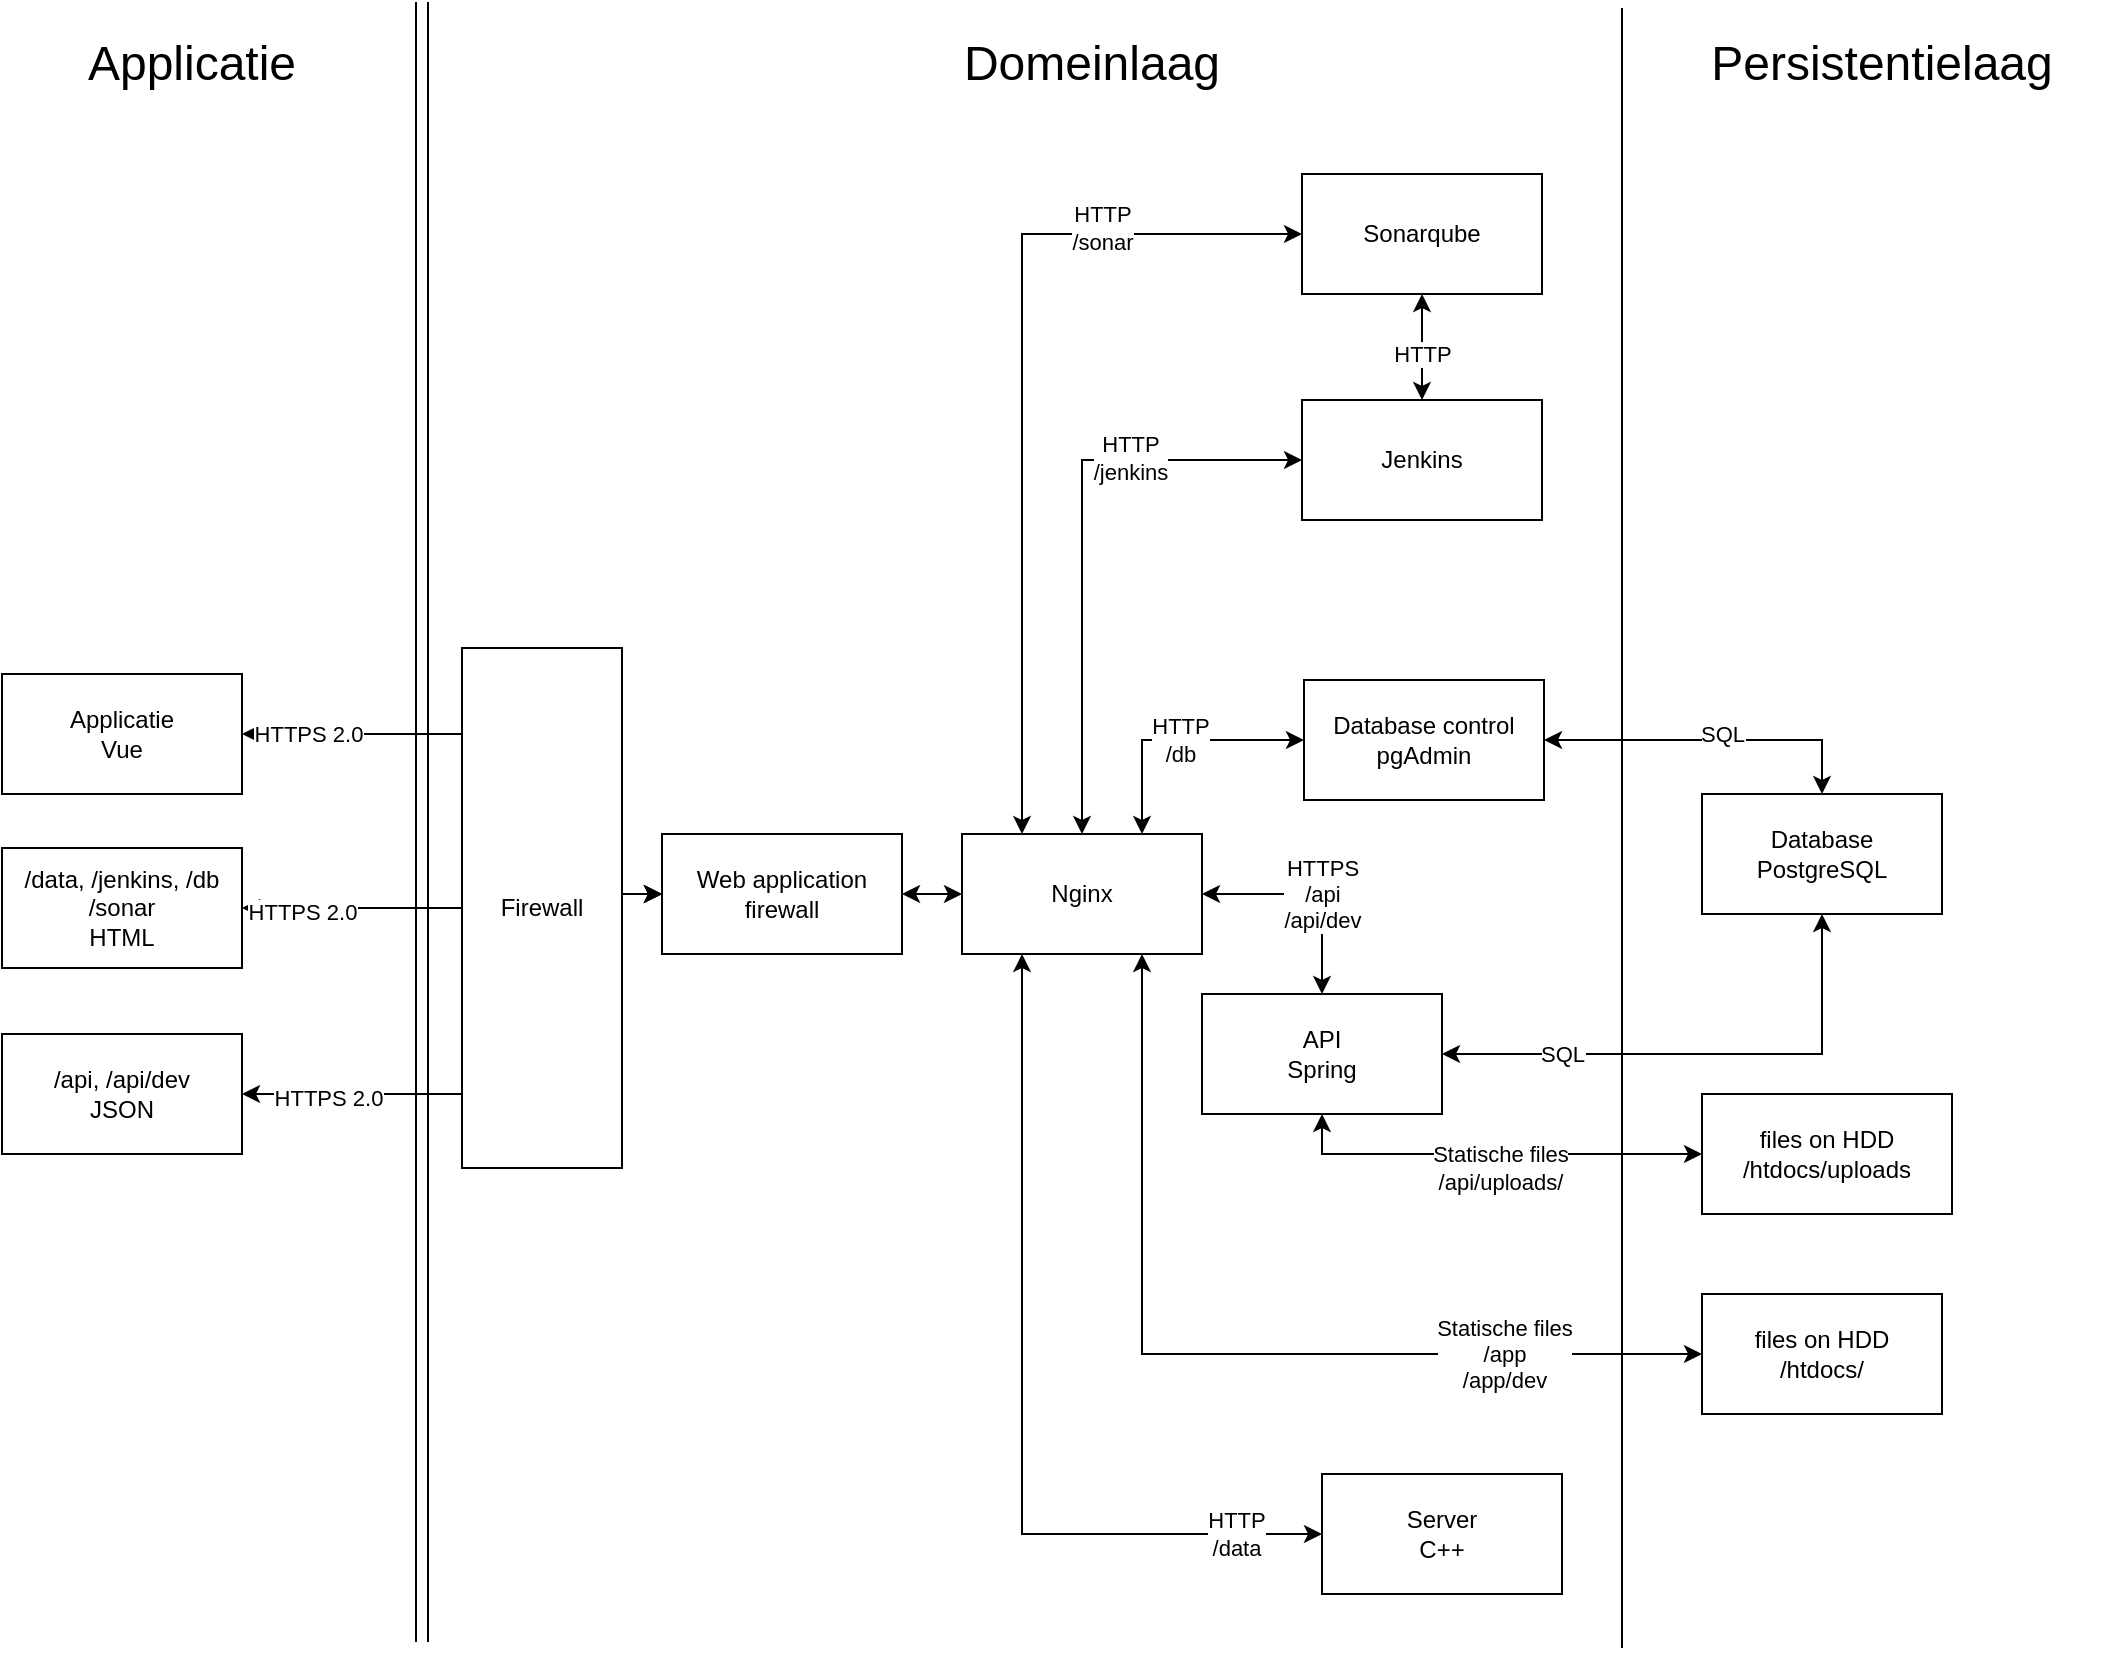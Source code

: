 <mxfile version="14.6.1" type="device"><diagram id="R2lEEEUBdFMjLlhIrx00" name="Page-1"><mxGraphModel dx="2076" dy="1150" grid="1" gridSize="10" guides="1" tooltips="1" connect="1" arrows="1" fold="1" page="1" pageScale="1" pageWidth="1169" pageHeight="827" math="0" shadow="0" extFonts="Permanent Marker^https://fonts.googleapis.com/css?family=Permanent+Marker"><root><mxCell id="0"/><mxCell id="1" parent="0"/><mxCell id="4RoOAs-MGacVEo9PE-ox-40" style="edgeStyle=orthogonalEdgeStyle;rounded=0;orthogonalLoop=1;jettySize=auto;html=1;exitX=1;exitY=0.5;exitDx=0;exitDy=0;entryX=0;entryY=0.5;entryDx=0;entryDy=0;startArrow=classic;startFill=1;" parent="1" source="4RoOAs-MGacVEo9PE-ox-39" target="1DeplWJJKqBkkNFb59xH-2" edge="1"><mxGeometry relative="1" as="geometry"><Array as="points"><mxPoint x="310" y="457"/><mxPoint x="310" y="450"/></Array></mxGeometry></mxCell><mxCell id="bjMD0FQAgydq-i_qjLMP-7" value="HTTPS 2.0" style="edgeLabel;html=1;align=center;verticalAlign=middle;resizable=0;points=[];" parent="4RoOAs-MGacVEo9PE-ox-40" vertex="1" connectable="0"><mxGeometry x="-0.723" y="-2" relative="1" as="geometry"><mxPoint as="offset"/></mxGeometry></mxCell><mxCell id="4RoOAs-MGacVEo9PE-ox-1" value="&lt;div&gt;Applicatie&lt;br&gt;&lt;/div&gt;&lt;div&gt;Vue&lt;/div&gt;" style="rounded=0;whiteSpace=wrap;html=1;" parent="1" vertex="1"><mxGeometry x="10" y="340" width="120" height="60" as="geometry"/></mxCell><mxCell id="4RoOAs-MGacVEo9PE-ox-2" value="" style="shape=link;html=1;width=6;fillColor=#0B03FF;" parent="1" edge="1"><mxGeometry width="100" relative="1" as="geometry"><mxPoint x="220" y="4" as="sourcePoint"/><mxPoint x="220" y="824" as="targetPoint"/></mxGeometry></mxCell><mxCell id="4RoOAs-MGacVEo9PE-ox-3" value="&lt;font style=&quot;font-size: 24px&quot;&gt;Applicatie&lt;/font&gt;" style="text;html=1;strokeColor=none;fillColor=none;align=center;verticalAlign=middle;whiteSpace=wrap;rounded=0;" parent="1" vertex="1"><mxGeometry x="10" y="10" width="190" height="50" as="geometry"/></mxCell><mxCell id="4RoOAs-MGacVEo9PE-ox-4" value="&lt;div style=&quot;font-size: 24px&quot;&gt;&lt;font style=&quot;font-size: 24px&quot;&gt;Domeinlaag&lt;/font&gt;&lt;/div&gt;" style="text;html=1;strokeColor=none;fillColor=none;align=center;verticalAlign=middle;whiteSpace=wrap;rounded=0;" parent="1" vertex="1"><mxGeometry x="400" y="10" width="310" height="50" as="geometry"/></mxCell><mxCell id="4RoOAs-MGacVEo9PE-ox-9" style="edgeStyle=orthogonalEdgeStyle;rounded=0;orthogonalLoop=1;jettySize=auto;html=1;exitX=0.5;exitY=0;exitDx=0;exitDy=0;startArrow=classic;startFill=1;" parent="1" source="4RoOAs-MGacVEo9PE-ox-5" target="4RoOAs-MGacVEo9PE-ox-7" edge="1"><mxGeometry relative="1" as="geometry"><mxPoint x="649" y="450" as="targetPoint"/><mxPoint x="665" y="620" as="sourcePoint"/><Array as="points"><mxPoint x="670" y="450"/></Array></mxGeometry></mxCell><mxCell id="1DeplWJJKqBkkNFb59xH-6" value="&lt;div&gt;HTTPS&lt;br&gt;/api&lt;/div&gt;&lt;div&gt;/api/dev&lt;br&gt;&lt;/div&gt;" style="edgeLabel;html=1;align=center;verticalAlign=middle;resizable=0;points=[];" parent="4RoOAs-MGacVEo9PE-ox-9" vertex="1" connectable="0"><mxGeometry x="-0.165" y="-4" relative="1" as="geometry"><mxPoint x="-4" y="-4" as="offset"/></mxGeometry></mxCell><mxCell id="4RoOAs-MGacVEo9PE-ox-5" value="&lt;div&gt;API&lt;/div&gt;&lt;div&gt;Spring&lt;br&gt;&lt;/div&gt;" style="rounded=0;whiteSpace=wrap;html=1;" parent="1" vertex="1"><mxGeometry x="610" y="500" width="120" height="60" as="geometry"/></mxCell><mxCell id="4RoOAs-MGacVEo9PE-ox-10" style="edgeStyle=orthogonalEdgeStyle;rounded=0;orthogonalLoop=1;jettySize=auto;html=1;exitX=0.5;exitY=1;exitDx=0;exitDy=0;entryX=1;entryY=0.5;entryDx=0;entryDy=0;startArrow=classic;startFill=1;" parent="1" source="4RoOAs-MGacVEo9PE-ox-6" target="4RoOAs-MGacVEo9PE-ox-5" edge="1"><mxGeometry relative="1" as="geometry"><Array as="points"><mxPoint x="920" y="530"/></Array></mxGeometry></mxCell><mxCell id="bjMD0FQAgydq-i_qjLMP-2" value="&lt;div&gt;SQL&lt;/div&gt;" style="edgeLabel;html=1;align=center;verticalAlign=middle;resizable=0;points=[];" parent="4RoOAs-MGacVEo9PE-ox-10" vertex="1" connectable="0"><mxGeometry x="-0.286" y="-2" relative="1" as="geometry"><mxPoint x="-107" y="2" as="offset"/></mxGeometry></mxCell><mxCell id="4RoOAs-MGacVEo9PE-ox-6" value="&lt;div&gt;Database&lt;/div&gt;&lt;div&gt;PostgreSQL&lt;br&gt;&lt;/div&gt;" style="rounded=0;whiteSpace=wrap;html=1;" parent="1" vertex="1"><mxGeometry x="860" y="400" width="120" height="60" as="geometry"/></mxCell><mxCell id="4RoOAs-MGacVEo9PE-ox-8" style="edgeStyle=orthogonalEdgeStyle;rounded=0;orthogonalLoop=1;jettySize=auto;html=1;exitX=0;exitY=0.5;exitDx=0;exitDy=0;entryX=1;entryY=0.5;entryDx=0;entryDy=0;startArrow=classic;startFill=1;" parent="1" source="1DeplWJJKqBkkNFb59xH-2" target="4RoOAs-MGacVEo9PE-ox-1" edge="1"><mxGeometry relative="1" as="geometry"><Array as="points"><mxPoint x="310" y="450"/><mxPoint x="310" y="370"/></Array></mxGeometry></mxCell><mxCell id="bjMD0FQAgydq-i_qjLMP-8" value="&lt;div&gt;HTTPS 2.0&lt;/div&gt;" style="edgeLabel;html=1;align=center;verticalAlign=middle;resizable=0;points=[];" parent="4RoOAs-MGacVEo9PE-ox-8" vertex="1" connectable="0"><mxGeometry x="0.656" y="2" relative="1" as="geometry"><mxPoint x="-17" y="-2" as="offset"/></mxGeometry></mxCell><mxCell id="4RoOAs-MGacVEo9PE-ox-22" style="edgeStyle=orthogonalEdgeStyle;rounded=0;orthogonalLoop=1;jettySize=auto;html=1;exitX=0.75;exitY=1;exitDx=0;exitDy=0;entryX=0;entryY=0.5;entryDx=0;entryDy=0;startArrow=classic;startFill=1;" parent="1" source="4RoOAs-MGacVEo9PE-ox-7" target="4RoOAs-MGacVEo9PE-ox-20" edge="1"><mxGeometry relative="1" as="geometry"><mxPoint x="695" y="547" as="sourcePoint"/></mxGeometry></mxCell><mxCell id="1DeplWJJKqBkkNFb59xH-5" value="&lt;div&gt;Statische files&lt;/div&gt;&lt;div&gt;/app&lt;/div&gt;&lt;div&gt;/app/dev&lt;br&gt;&lt;/div&gt;" style="edgeLabel;html=1;align=center;verticalAlign=middle;resizable=0;points=[];" parent="4RoOAs-MGacVEo9PE-ox-22" vertex="1" connectable="0"><mxGeometry x="0.497" y="1" relative="1" as="geometry"><mxPoint x="21" y="1" as="offset"/></mxGeometry></mxCell><mxCell id="4RoOAs-MGacVEo9PE-ox-23" style="edgeStyle=orthogonalEdgeStyle;rounded=0;orthogonalLoop=1;jettySize=auto;html=1;exitX=0.25;exitY=1;exitDx=0;exitDy=0;entryX=0;entryY=0.5;entryDx=0;entryDy=0;startArrow=classic;startFill=1;" parent="1" source="4RoOAs-MGacVEo9PE-ox-7" target="4RoOAs-MGacVEo9PE-ox-21" edge="1"><mxGeometry relative="1" as="geometry"><mxPoint x="665" y="547" as="sourcePoint"/></mxGeometry></mxCell><mxCell id="bjMD0FQAgydq-i_qjLMP-1" value="&lt;div&gt;HTTP&lt;/div&gt;&lt;div&gt;/data&lt;/div&gt;" style="edgeLabel;html=1;align=center;verticalAlign=middle;resizable=0;points=[];" parent="4RoOAs-MGacVEo9PE-ox-23" vertex="1" connectable="0"><mxGeometry x="0.524" y="1" relative="1" as="geometry"><mxPoint x="61" y="1" as="offset"/></mxGeometry></mxCell><mxCell id="4RoOAs-MGacVEo9PE-ox-31" style="edgeStyle=orthogonalEdgeStyle;rounded=0;orthogonalLoop=1;jettySize=auto;html=1;exitX=0.75;exitY=0;exitDx=0;exitDy=0;entryX=0;entryY=0.5;entryDx=0;entryDy=0;startArrow=classic;startFill=1;" parent="1" source="4RoOAs-MGacVEo9PE-ox-7" target="4RoOAs-MGacVEo9PE-ox-29" edge="1"><mxGeometry relative="1" as="geometry"><mxPoint x="695" y="487" as="sourcePoint"/></mxGeometry></mxCell><mxCell id="bjMD0FQAgydq-i_qjLMP-6" value="&lt;div&gt;HTTP&lt;/div&gt;&lt;div&gt;/db&lt;/div&gt;" style="edgeLabel;html=1;align=center;verticalAlign=middle;resizable=0;points=[];" parent="4RoOAs-MGacVEo9PE-ox-31" vertex="1" connectable="0"><mxGeometry x="0.031" relative="1" as="geometry"><mxPoint as="offset"/></mxGeometry></mxCell><mxCell id="4RoOAs-MGacVEo9PE-ox-33" style="edgeStyle=orthogonalEdgeStyle;rounded=0;orthogonalLoop=1;jettySize=auto;html=1;exitX=0.5;exitY=0;exitDx=0;exitDy=0;entryX=0;entryY=0.5;entryDx=0;entryDy=0;startArrow=classic;startFill=1;" parent="1" source="4RoOAs-MGacVEo9PE-ox-7" target="4RoOAs-MGacVEo9PE-ox-30" edge="1"><mxGeometry relative="1" as="geometry"><mxPoint x="665" y="487" as="sourcePoint"/></mxGeometry></mxCell><mxCell id="bjMD0FQAgydq-i_qjLMP-5" value="&lt;div&gt;HTTP&lt;/div&gt;&lt;div&gt;/jenkins&lt;/div&gt;" style="edgeLabel;html=1;align=center;verticalAlign=middle;resizable=0;points=[];" parent="4RoOAs-MGacVEo9PE-ox-33" vertex="1" connectable="0"><mxGeometry x="0.421" y="1" relative="1" as="geometry"><mxPoint as="offset"/></mxGeometry></mxCell><mxCell id="xVWF7o6xC46bKSWuw_1r-3" style="edgeStyle=orthogonalEdgeStyle;rounded=0;orthogonalLoop=1;jettySize=auto;html=1;exitX=0.25;exitY=0;exitDx=0;exitDy=0;entryX=0;entryY=0.5;entryDx=0;entryDy=0;startArrow=classic;startFill=1;" parent="1" source="4RoOAs-MGacVEo9PE-ox-7" target="xVWF7o6xC46bKSWuw_1r-2" edge="1"><mxGeometry relative="1" as="geometry"/></mxCell><mxCell id="bjMD0FQAgydq-i_qjLMP-4" value="&lt;div&gt;HTTP&lt;/div&gt;&lt;div&gt;/sonar&lt;/div&gt;" style="edgeLabel;html=1;align=center;verticalAlign=middle;resizable=0;points=[];" parent="xVWF7o6xC46bKSWuw_1r-3" vertex="1" connectable="0"><mxGeometry x="0.546" y="3" relative="1" as="geometry"><mxPoint as="offset"/></mxGeometry></mxCell><mxCell id="4RoOAs-MGacVEo9PE-ox-7" value="Nginx" style="rounded=0;whiteSpace=wrap;html=1;" parent="1" vertex="1"><mxGeometry x="490" y="420" width="120" height="60" as="geometry"/></mxCell><mxCell id="4RoOAs-MGacVEo9PE-ox-15" value="" style="endArrow=none;html=1;fillColor=#0B03FF;" parent="1" edge="1"><mxGeometry width="50" height="50" relative="1" as="geometry"><mxPoint x="820" y="827" as="sourcePoint"/><mxPoint x="820" y="7" as="targetPoint"/></mxGeometry></mxCell><mxCell id="4RoOAs-MGacVEo9PE-ox-16" value="&lt;font style=&quot;font-size: 24px&quot;&gt;Persistentielaag&lt;/font&gt;" style="text;html=1;strokeColor=none;fillColor=none;align=center;verticalAlign=middle;whiteSpace=wrap;rounded=0;" parent="1" vertex="1"><mxGeometry x="830" y="10" width="240" height="50" as="geometry"/></mxCell><mxCell id="4RoOAs-MGacVEo9PE-ox-20" value="&lt;div&gt;files on HDD&lt;/div&gt;&lt;div&gt;/htdocs/&lt;/div&gt;" style="rounded=0;whiteSpace=wrap;html=1;" parent="1" vertex="1"><mxGeometry x="860" y="650" width="120" height="60" as="geometry"/></mxCell><mxCell id="4RoOAs-MGacVEo9PE-ox-21" value="&lt;div&gt;Server&lt;/div&gt;&lt;div&gt;C++&lt;br&gt;&lt;/div&gt;" style="rounded=0;whiteSpace=wrap;html=1;" parent="1" vertex="1"><mxGeometry x="670" y="740" width="120" height="60" as="geometry"/></mxCell><mxCell id="4RoOAs-MGacVEo9PE-ox-32" style="edgeStyle=orthogonalEdgeStyle;rounded=0;orthogonalLoop=1;jettySize=auto;html=1;exitX=1;exitY=0.5;exitDx=0;exitDy=0;entryX=0.5;entryY=0;entryDx=0;entryDy=0;startArrow=classic;startFill=1;" parent="1" source="4RoOAs-MGacVEo9PE-ox-29" target="4RoOAs-MGacVEo9PE-ox-6" edge="1"><mxGeometry relative="1" as="geometry"/></mxCell><mxCell id="bjMD0FQAgydq-i_qjLMP-3" value="&lt;div&gt;SQL&lt;/div&gt;" style="edgeLabel;html=1;align=center;verticalAlign=middle;resizable=0;points=[];" parent="4RoOAs-MGacVEo9PE-ox-32" vertex="1" connectable="0"><mxGeometry x="-0.588" y="-2" relative="1" as="geometry"><mxPoint x="55" y="-5" as="offset"/></mxGeometry></mxCell><mxCell id="4RoOAs-MGacVEo9PE-ox-29" value="&lt;div&gt;Database control&lt;/div&gt;&lt;div&gt;pgAdmin&lt;br&gt;&lt;/div&gt;" style="rounded=0;whiteSpace=wrap;html=1;" parent="1" vertex="1"><mxGeometry x="661" y="343" width="120" height="60" as="geometry"/></mxCell><mxCell id="4RoOAs-MGacVEo9PE-ox-30" value="Jenkins" style="rounded=0;whiteSpace=wrap;html=1;" parent="1" vertex="1"><mxGeometry x="660" y="203" width="120" height="60" as="geometry"/></mxCell><mxCell id="4RoOAs-MGacVEo9PE-ox-39" value="&lt;div&gt;/data, /jenkins, /db&lt;/div&gt;&lt;div&gt;/sonar&lt;br&gt;&lt;/div&gt;&lt;div&gt;HTML&lt;br&gt;&lt;/div&gt;" style="rounded=0;whiteSpace=wrap;html=1;" parent="1" vertex="1"><mxGeometry x="10" y="427" width="120" height="60" as="geometry"/></mxCell><mxCell id="hIlBE6epzHkERuq5DK3P-1" style="edgeStyle=orthogonalEdgeStyle;rounded=0;orthogonalLoop=1;jettySize=auto;html=1;exitX=0.5;exitY=1;exitDx=0;exitDy=0;entryX=0.5;entryY=0;entryDx=0;entryDy=0;startArrow=classic;startFill=1;" parent="1" source="xVWF7o6xC46bKSWuw_1r-2" target="4RoOAs-MGacVEo9PE-ox-30" edge="1"><mxGeometry relative="1" as="geometry"/></mxCell><mxCell id="bjMD0FQAgydq-i_qjLMP-13" value="HTTP" style="edgeLabel;html=1;align=center;verticalAlign=middle;resizable=0;points=[];" parent="hIlBE6epzHkERuq5DK3P-1" vertex="1" connectable="0"><mxGeometry x="-0.357" relative="1" as="geometry"><mxPoint y="12.91" as="offset"/></mxGeometry></mxCell><mxCell id="xVWF7o6xC46bKSWuw_1r-2" value="Sonarqube" style="rounded=0;whiteSpace=wrap;html=1;" parent="1" vertex="1"><mxGeometry x="660" y="90" width="120" height="60" as="geometry"/></mxCell><mxCell id="1DeplWJJKqBkkNFb59xH-2" value="Web application firewall" style="rounded=0;whiteSpace=wrap;html=1;" parent="1" vertex="1"><mxGeometry x="340" y="420" width="120" height="60" as="geometry"/></mxCell><mxCell id="1DeplWJJKqBkkNFb59xH-3" style="edgeStyle=orthogonalEdgeStyle;rounded=0;orthogonalLoop=1;jettySize=auto;html=1;entryX=1;entryY=0.5;entryDx=0;entryDy=0;startArrow=classic;startFill=1;exitX=0;exitY=0.5;exitDx=0;exitDy=0;" parent="1" source="4RoOAs-MGacVEo9PE-ox-7" target="1DeplWJJKqBkkNFb59xH-2" edge="1"><mxGeometry relative="1" as="geometry"><mxPoint x="540" y="510" as="sourcePoint"/><mxPoint x="130" y="370" as="targetPoint"/></mxGeometry></mxCell><mxCell id="bjMD0FQAgydq-i_qjLMP-9" value="&lt;div&gt;files on HDD&lt;/div&gt;&lt;div&gt;/htdocs/uploads&lt;/div&gt;" style="rounded=0;whiteSpace=wrap;html=1;" parent="1" vertex="1"><mxGeometry x="860" y="550" width="125" height="60" as="geometry"/></mxCell><mxCell id="bjMD0FQAgydq-i_qjLMP-10" style="edgeStyle=orthogonalEdgeStyle;rounded=0;orthogonalLoop=1;jettySize=auto;html=1;startArrow=classic;startFill=1;exitX=0.5;exitY=1;exitDx=0;exitDy=0;entryX=0;entryY=0.5;entryDx=0;entryDy=0;" parent="1" source="4RoOAs-MGacVEo9PE-ox-5" target="bjMD0FQAgydq-i_qjLMP-9" edge="1"><mxGeometry relative="1" as="geometry"><mxPoint x="525" y="486" as="sourcePoint"/><mxPoint x="935" y="736" as="targetPoint"/><Array as="points"><mxPoint x="670" y="580"/></Array></mxGeometry></mxCell><mxCell id="bjMD0FQAgydq-i_qjLMP-11" value="&lt;div&gt;Statische files&lt;/div&gt;&lt;div&gt;/api/uploads/&lt;/div&gt;" style="edgeLabel;html=1;align=center;verticalAlign=middle;resizable=0;points=[];" parent="bjMD0FQAgydq-i_qjLMP-10" vertex="1" connectable="0"><mxGeometry x="0.497" y="1" relative="1" as="geometry"><mxPoint x="-48" y="8" as="offset"/></mxGeometry></mxCell><mxCell id="PNv49rmBipqLmC-iXhab-1" value="&lt;div&gt;/api, /api/dev&lt;br&gt;&lt;/div&gt;&lt;div&gt;JSON&lt;br&gt;&lt;/div&gt;" style="rounded=0;whiteSpace=wrap;html=1;" vertex="1" parent="1"><mxGeometry x="10" y="520" width="120" height="60" as="geometry"/></mxCell><mxCell id="PNv49rmBipqLmC-iXhab-2" style="edgeStyle=orthogonalEdgeStyle;rounded=0;orthogonalLoop=1;jettySize=auto;html=1;exitX=1;exitY=0.5;exitDx=0;exitDy=0;entryX=0;entryY=0.5;entryDx=0;entryDy=0;startArrow=classic;startFill=1;" edge="1" parent="1" source="PNv49rmBipqLmC-iXhab-1" target="1DeplWJJKqBkkNFb59xH-2"><mxGeometry relative="1" as="geometry"><mxPoint x="140" y="540" as="sourcePoint"/><mxPoint x="450" y="460" as="targetPoint"/><Array as="points"><mxPoint x="310" y="550"/><mxPoint x="310" y="450"/></Array></mxGeometry></mxCell><mxCell id="PNv49rmBipqLmC-iXhab-3" value="HTTPS 2.0" style="edgeLabel;html=1;align=center;verticalAlign=middle;resizable=0;points=[];" vertex="1" connectable="0" parent="PNv49rmBipqLmC-iXhab-2"><mxGeometry x="-0.723" y="-2" relative="1" as="geometry"><mxPoint as="offset"/></mxGeometry></mxCell><mxCell id="4RoOAs-MGacVEo9PE-ox-17" value="Firewall" style="rounded=0;whiteSpace=wrap;html=1;" parent="1" vertex="1"><mxGeometry x="240" y="327" width="80" height="260" as="geometry"/></mxCell></root></mxGraphModel></diagram></mxfile>